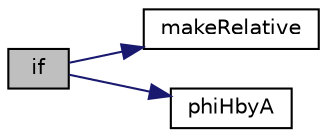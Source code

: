 digraph "if"
{
 // LATEX_PDF_SIZE
  edge [fontname="Helvetica",fontsize="10",labelfontname="Helvetica",labelfontsize="10"];
  node [fontname="Helvetica",fontsize="10",shape=record];
  rankdir="LR";
  Node1 [label="if",height=0.2,width=0.4,color="black", fillcolor="grey75", style="filled", fontcolor="black",tooltip=" "];
  Node1 -> Node2 [color="midnightblue",fontsize="10",style="solid",fontname="Helvetica"];
  Node2 [label="makeRelative",height=0.2,width=0.4,color="black", fillcolor="white", style="filled",URL="$pEqn_8H.html#a23f3f4fc9a5a416491cfab1d403fdafa",tooltip=" "];
  Node1 -> Node3 [color="midnightblue",fontsize="10",style="solid",fontname="Helvetica"];
  Node3 [label="phiHbyA",height=0.2,width=0.4,color="black", fillcolor="white", style="filled",URL="$pEqn_8H.html#aa8a75b752b2c5a0842b47b83cef7b281",tooltip=" "];
}
